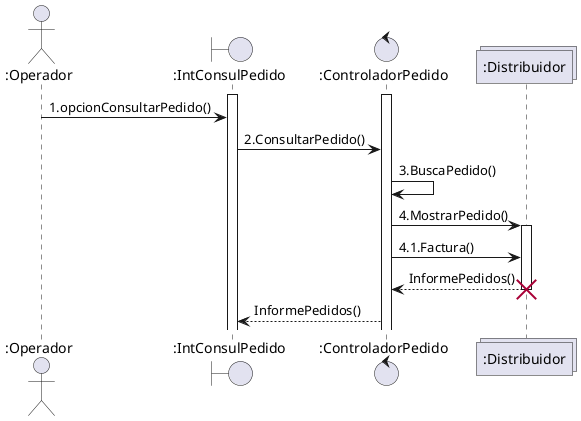 @startuml

actor ":Operador" as operador
boundary ":IntConsulPedido" as intConsulPedido
control ":ControladorPedido" as ctrlPedido
collections ":Distribuidor" as distribuidor 
activate intConsulPedido
activate ctrlPedido


operador -> intConsulPedido : 1.opcionConsultarPedido()
intConsulPedido -> ctrlPedido : 2.ConsultarPedido()
ctrlPedido -> ctrlPedido : 3.BuscaPedido()
ctrlPedido -> distribuidor : 4.MostrarPedido()

activate distribuidor

ctrlPedido -> distribuidor : 4.1.Factura()
distribuidor --> ctrlPedido : InformePedidos()

destroy distribuidor  

ctrlPedido --> intConsulPedido : InformePedidos()

@enduml
